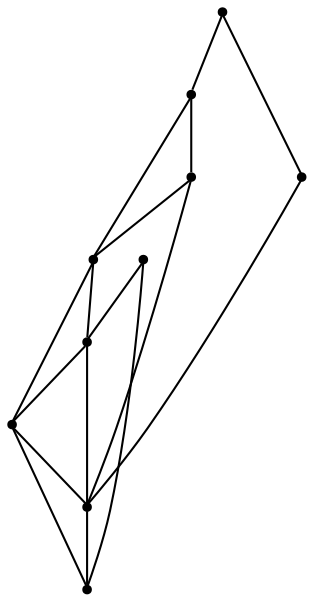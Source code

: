 graph {
  node [shape=point,comment="{\"directed\":false,\"doi\":\"10.1007/978-3-319-73915-1_38\",\"figure\":\"8 (3)\"}"]

  v0 [pos="1097.2560778684801,252.5139549394538"]
  v1 [pos="1031.9341922128187,326.912254895538"]
  v2 [pos="1064.845633663618,298.436160480356"]
  v3 [pos="990.8088599798323,349.03747033989424"]
  v4 [pos="1008.3804064133382,199.95622831297317"]
  v5 [pos="949.6773278761203,360.68286671627845"]
  v6 [pos="913.8372423627219,363.7167601186578"]
  v7 [pos="874.2684592123538,357.53352200796564"]
  v8 [pos="847.8080150456934,352.63597825458527"]
  v9 [pos="881.1288864209452,255.25074304995815"]

  v0 -- v5 [id="-1",pos="1097.2560778684801,252.5139549394538 1124.1082902765772,292.1906064840516 1115.8360730182571,345.8608624316261 1078.2801176416983,375.60690531516605 1038.6487634883154,406.9991049810836 981.0646185431189,400.3188420434501 949.6773278761203,360.68286671627845"]
  v9 -- v8 [id="-2",pos="881.1288864209452,255.25074304995815 847.8080150456934,352.63597825458527 847.8080150456934,352.63597825458527 847.8080150456934,352.63597825458527"]
  v8 -- v7 [id="-4",pos="847.8080150456934,352.63597825458527 856.266072710222,355.5723058284717 864.9622790757575,357.9378907767046 874.2684592123538,357.53352200796564"]
  v7 -- v6 [id="-5",pos="874.2684592123538,357.53352200796564 886.8536003894486,362.35339629855423 900.2434441515171,363.7332496855077 913.8372423627219,363.7167601186578"]
  v6 -- v5 [id="-6",pos="913.8372423627219,363.7167601186578 927.6682609016209,363.7868690751739 941.7104478854751,362.4124634914018 949.6773278761203,360.68286671627845"]
  v9 -- v4 [id="-8",pos="881.1288864209452,255.25074304995815 904.677535580543,263.3110305307148 931.2009583655221,262.907599779145 955.793945465795,252.12209611793804 979.4476922578965,241.7497441330554 998.3381578570835,222.855313264867 1008.3804064133382,199.95622831297317"]
  v8 -- v6 [id="-9",pos="847.8080150456934,352.63597825458527 847.4641447798875,371.32313329279236 862.3373485025917,386.75025741540435 881.0236952809684,387.0921045593344 895.9135591691095,387.3670575076889 909.2281471856204,377.87825575809427 913.8372423627219,363.7167601186578"]
  v6 -- v3 [id="-10",pos="913.8372423627219,363.7167601186578 915.2541671771799,350.0574240079618 923.4387595959124,338.0181538767706 935.6157508198079,331.6713763086203 955.6522704711641,321.22402270426863 980.3603768171146,329.0001550017404 990.8088599798323,349.03747033989424"]
  v5 -- v1 [id="-11",pos="949.6773278761203,360.68286671627845 970.1087157042763,378.8407182526117 1001.3845517721546,376.9905723263116 1019.5373917260459,356.5542684026886 1026.851077175988,348.32806280076426 1031.205929962029,337.89714660093375 1031.9341922128187,326.912254895538"]
  v5 -- v3 [id="-12",pos="949.6773278761203,360.68286671627845 967.8995486727928,357.0439292509574 979.6083852614406,353.51561281589665 990.8088599798323,349.03747033989424"]
  v1 -- v2 [id="-13",pos="1031.9341922128187,326.912254895538 1043.8964066633218,318.5937781403079 1054.9256043365428,309.04161248794566 1064.845633663618,298.436160480356"]
  v2 -- v0 [id="-14",pos="1064.845633663618,298.436160480356 1077.6288346926501,284.75587996363095 1088.5653918028697,269.32285439851 1097.2560778684801,252.5139549394538"]
  v7 -- v1 [id="-16",pos="874.2684592123538,357.53352200796564 908.048836390995,305.79664423110313 977.3807507406262,291.24035281610315 1031.9341922128187,326.912254895538"]
  v3 -- v2 [id="-17",pos="990.8088599798323,349.03747033989424 982.6356975791809,324.62449884190784 995.7961472711921,298.212292250985 1020.2125735451623,290.04442830727413 1035.5357924999146,284.9144955809798 1052.4218239964282,288.0899668602119 1064.845633663618,298.436160480356"]
  v4 -- v1 [id="-18",pos="1008.3804064133382,199.95622831297317 1031.9341922128187,326.912254895538 1031.9341922128187,326.912254895538 1031.9341922128187,326.912254895538"]
  v3 -- v1 [id="-19",pos="990.8088599798323,349.03747033989424 1005.4380116449985,343.20264477059004 1019.2136059166645,335.7550066424608 1031.9341922128187,326.912254895538"]
}